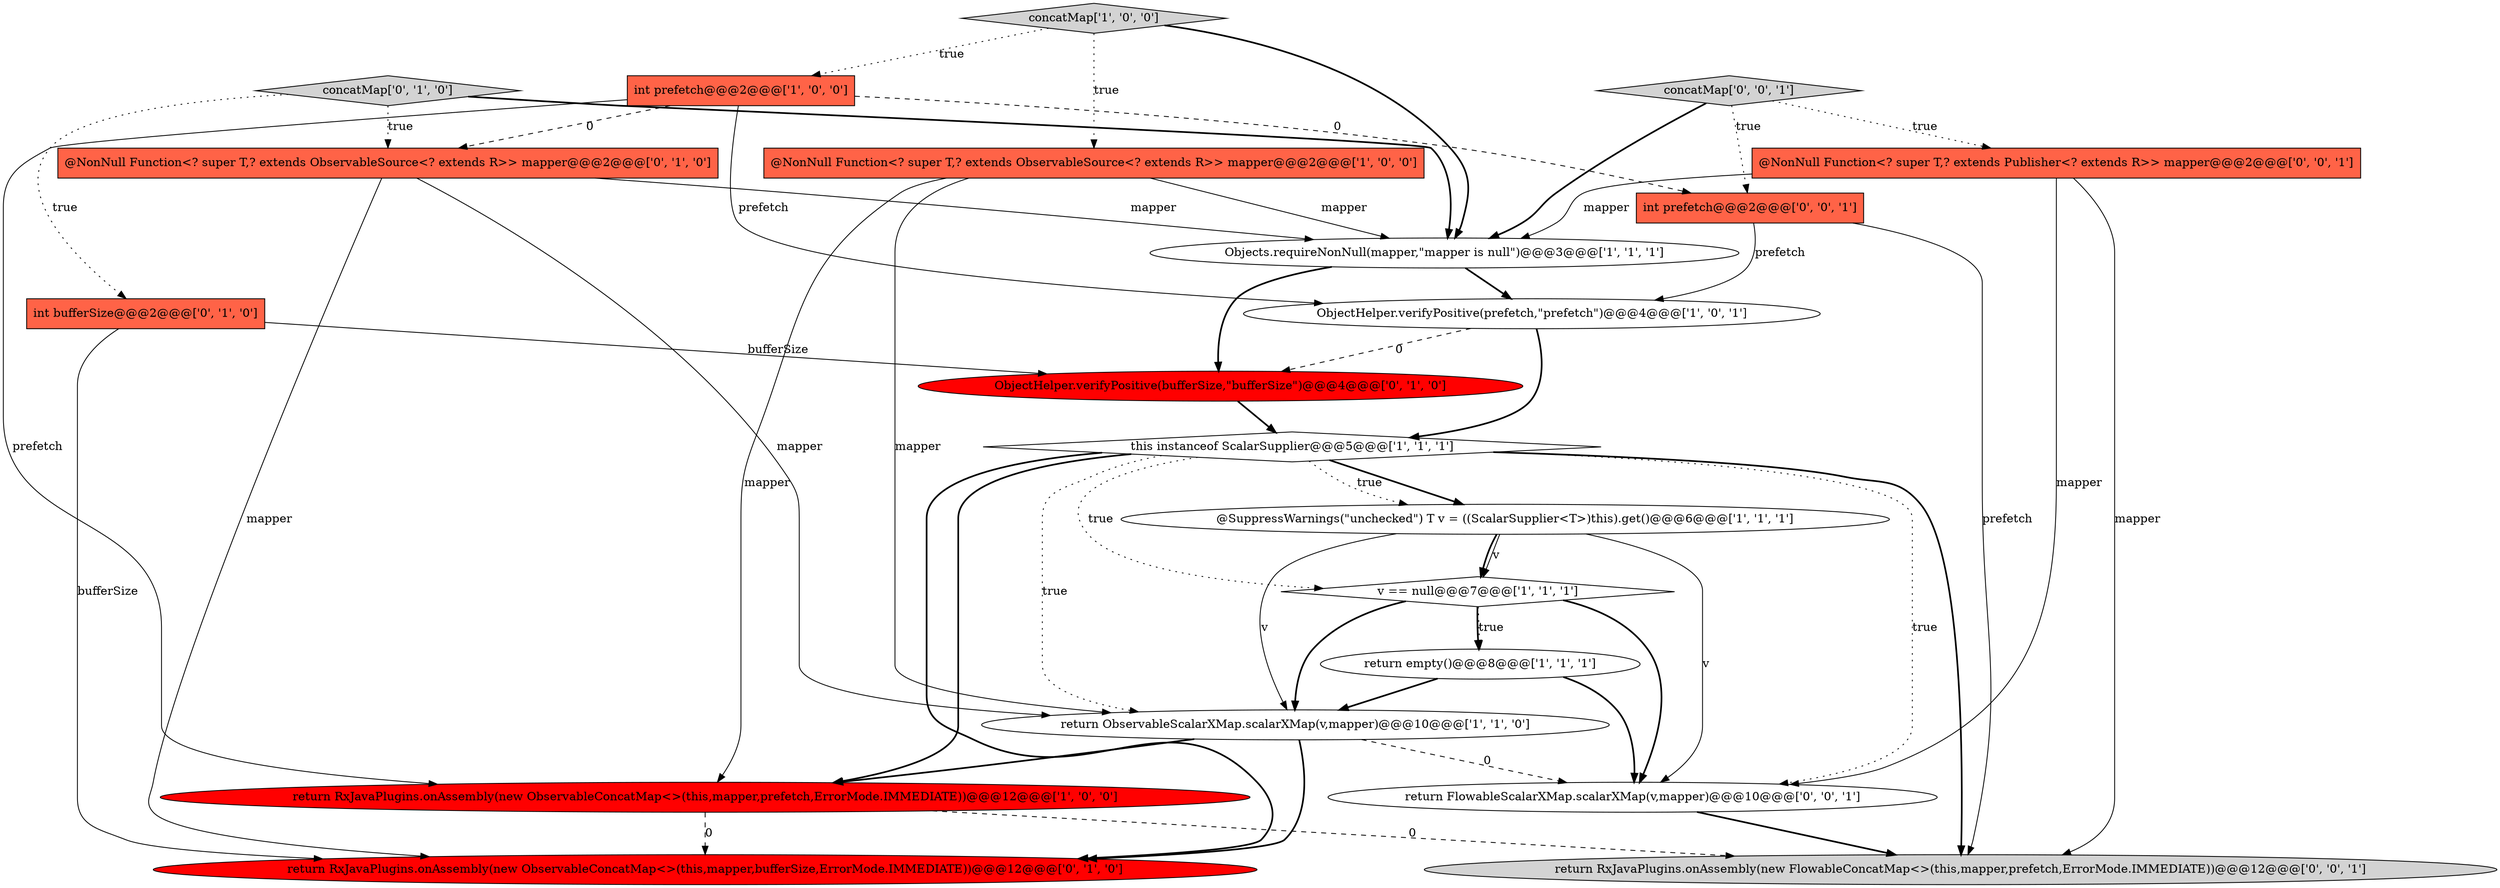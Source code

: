 digraph {
5 [style = filled, label = "return RxJavaPlugins.onAssembly(new ObservableConcatMap<>(this,mapper,prefetch,ErrorMode.IMMEDIATE))@@@12@@@['1', '0', '0']", fillcolor = red, shape = ellipse image = "AAA1AAABBB1BBB"];
20 [style = filled, label = "int prefetch@@@2@@@['0', '0', '1']", fillcolor = tomato, shape = box image = "AAA0AAABBB3BBB"];
10 [style = filled, label = "v == null@@@7@@@['1', '1', '1']", fillcolor = white, shape = diamond image = "AAA0AAABBB1BBB"];
11 [style = filled, label = "int bufferSize@@@2@@@['0', '1', '0']", fillcolor = tomato, shape = box image = "AAA0AAABBB2BBB"];
18 [style = filled, label = "return RxJavaPlugins.onAssembly(new FlowableConcatMap<>(this,mapper,prefetch,ErrorMode.IMMEDIATE))@@@12@@@['0', '0', '1']", fillcolor = lightgray, shape = ellipse image = "AAA0AAABBB3BBB"];
16 [style = filled, label = "return FlowableScalarXMap.scalarXMap(v,mapper)@@@10@@@['0', '0', '1']", fillcolor = white, shape = ellipse image = "AAA0AAABBB3BBB"];
0 [style = filled, label = "Objects.requireNonNull(mapper,\"mapper is null\")@@@3@@@['1', '1', '1']", fillcolor = white, shape = ellipse image = "AAA0AAABBB1BBB"];
14 [style = filled, label = "ObjectHelper.verifyPositive(bufferSize,\"bufferSize\")@@@4@@@['0', '1', '0']", fillcolor = red, shape = ellipse image = "AAA1AAABBB2BBB"];
13 [style = filled, label = "@NonNull Function<? super T,? extends ObservableSource<? extends R>> mapper@@@2@@@['0', '1', '0']", fillcolor = tomato, shape = box image = "AAA1AAABBB2BBB"];
6 [style = filled, label = "ObjectHelper.verifyPositive(prefetch,\"prefetch\")@@@4@@@['1', '0', '1']", fillcolor = white, shape = ellipse image = "AAA0AAABBB1BBB"];
8 [style = filled, label = "return empty()@@@8@@@['1', '1', '1']", fillcolor = white, shape = ellipse image = "AAA0AAABBB1BBB"];
19 [style = filled, label = "concatMap['0', '0', '1']", fillcolor = lightgray, shape = diamond image = "AAA0AAABBB3BBB"];
4 [style = filled, label = "@SuppressWarnings(\"unchecked\") T v = ((ScalarSupplier<T>)this).get()@@@6@@@['1', '1', '1']", fillcolor = white, shape = ellipse image = "AAA0AAABBB1BBB"];
17 [style = filled, label = "@NonNull Function<? super T,? extends Publisher<? extends R>> mapper@@@2@@@['0', '0', '1']", fillcolor = tomato, shape = box image = "AAA0AAABBB3BBB"];
15 [style = filled, label = "concatMap['0', '1', '0']", fillcolor = lightgray, shape = diamond image = "AAA0AAABBB2BBB"];
3 [style = filled, label = "concatMap['1', '0', '0']", fillcolor = lightgray, shape = diamond image = "AAA0AAABBB1BBB"];
2 [style = filled, label = "int prefetch@@@2@@@['1', '0', '0']", fillcolor = tomato, shape = box image = "AAA1AAABBB1BBB"];
12 [style = filled, label = "return RxJavaPlugins.onAssembly(new ObservableConcatMap<>(this,mapper,bufferSize,ErrorMode.IMMEDIATE))@@@12@@@['0', '1', '0']", fillcolor = red, shape = ellipse image = "AAA1AAABBB2BBB"];
9 [style = filled, label = "return ObservableScalarXMap.scalarXMap(v,mapper)@@@10@@@['1', '1', '0']", fillcolor = white, shape = ellipse image = "AAA0AAABBB1BBB"];
7 [style = filled, label = "this instanceof ScalarSupplier@@@5@@@['1', '1', '1']", fillcolor = white, shape = diamond image = "AAA0AAABBB1BBB"];
1 [style = filled, label = "@NonNull Function<? super T,? extends ObservableSource<? extends R>> mapper@@@2@@@['1', '0', '0']", fillcolor = tomato, shape = box image = "AAA0AAABBB1BBB"];
4->10 [style = bold, label=""];
17->16 [style = solid, label="mapper"];
8->16 [style = bold, label=""];
10->8 [style = dotted, label="true"];
11->14 [style = solid, label="bufferSize"];
5->12 [style = dashed, label="0"];
16->18 [style = bold, label=""];
9->16 [style = dashed, label="0"];
7->10 [style = dotted, label="true"];
2->20 [style = dashed, label="0"];
20->6 [style = solid, label="prefetch"];
17->0 [style = solid, label="mapper"];
0->6 [style = bold, label=""];
7->12 [style = bold, label=""];
19->17 [style = dotted, label="true"];
19->20 [style = dotted, label="true"];
4->9 [style = solid, label="v"];
4->16 [style = solid, label="v"];
7->4 [style = bold, label=""];
13->9 [style = solid, label="mapper"];
7->9 [style = dotted, label="true"];
6->14 [style = dashed, label="0"];
5->18 [style = dashed, label="0"];
1->9 [style = solid, label="mapper"];
20->18 [style = solid, label="prefetch"];
2->5 [style = solid, label="prefetch"];
13->12 [style = solid, label="mapper"];
3->0 [style = bold, label=""];
19->0 [style = bold, label=""];
14->7 [style = bold, label=""];
15->13 [style = dotted, label="true"];
7->5 [style = bold, label=""];
1->5 [style = solid, label="mapper"];
1->0 [style = solid, label="mapper"];
0->14 [style = bold, label=""];
10->8 [style = bold, label=""];
10->16 [style = bold, label=""];
2->13 [style = dashed, label="0"];
17->18 [style = solid, label="mapper"];
15->0 [style = bold, label=""];
13->0 [style = solid, label="mapper"];
7->4 [style = dotted, label="true"];
8->9 [style = bold, label=""];
15->11 [style = dotted, label="true"];
7->16 [style = dotted, label="true"];
9->5 [style = bold, label=""];
7->18 [style = bold, label=""];
10->9 [style = bold, label=""];
9->12 [style = bold, label=""];
6->7 [style = bold, label=""];
4->10 [style = solid, label="v"];
11->12 [style = solid, label="bufferSize"];
3->1 [style = dotted, label="true"];
3->2 [style = dotted, label="true"];
2->6 [style = solid, label="prefetch"];
}
